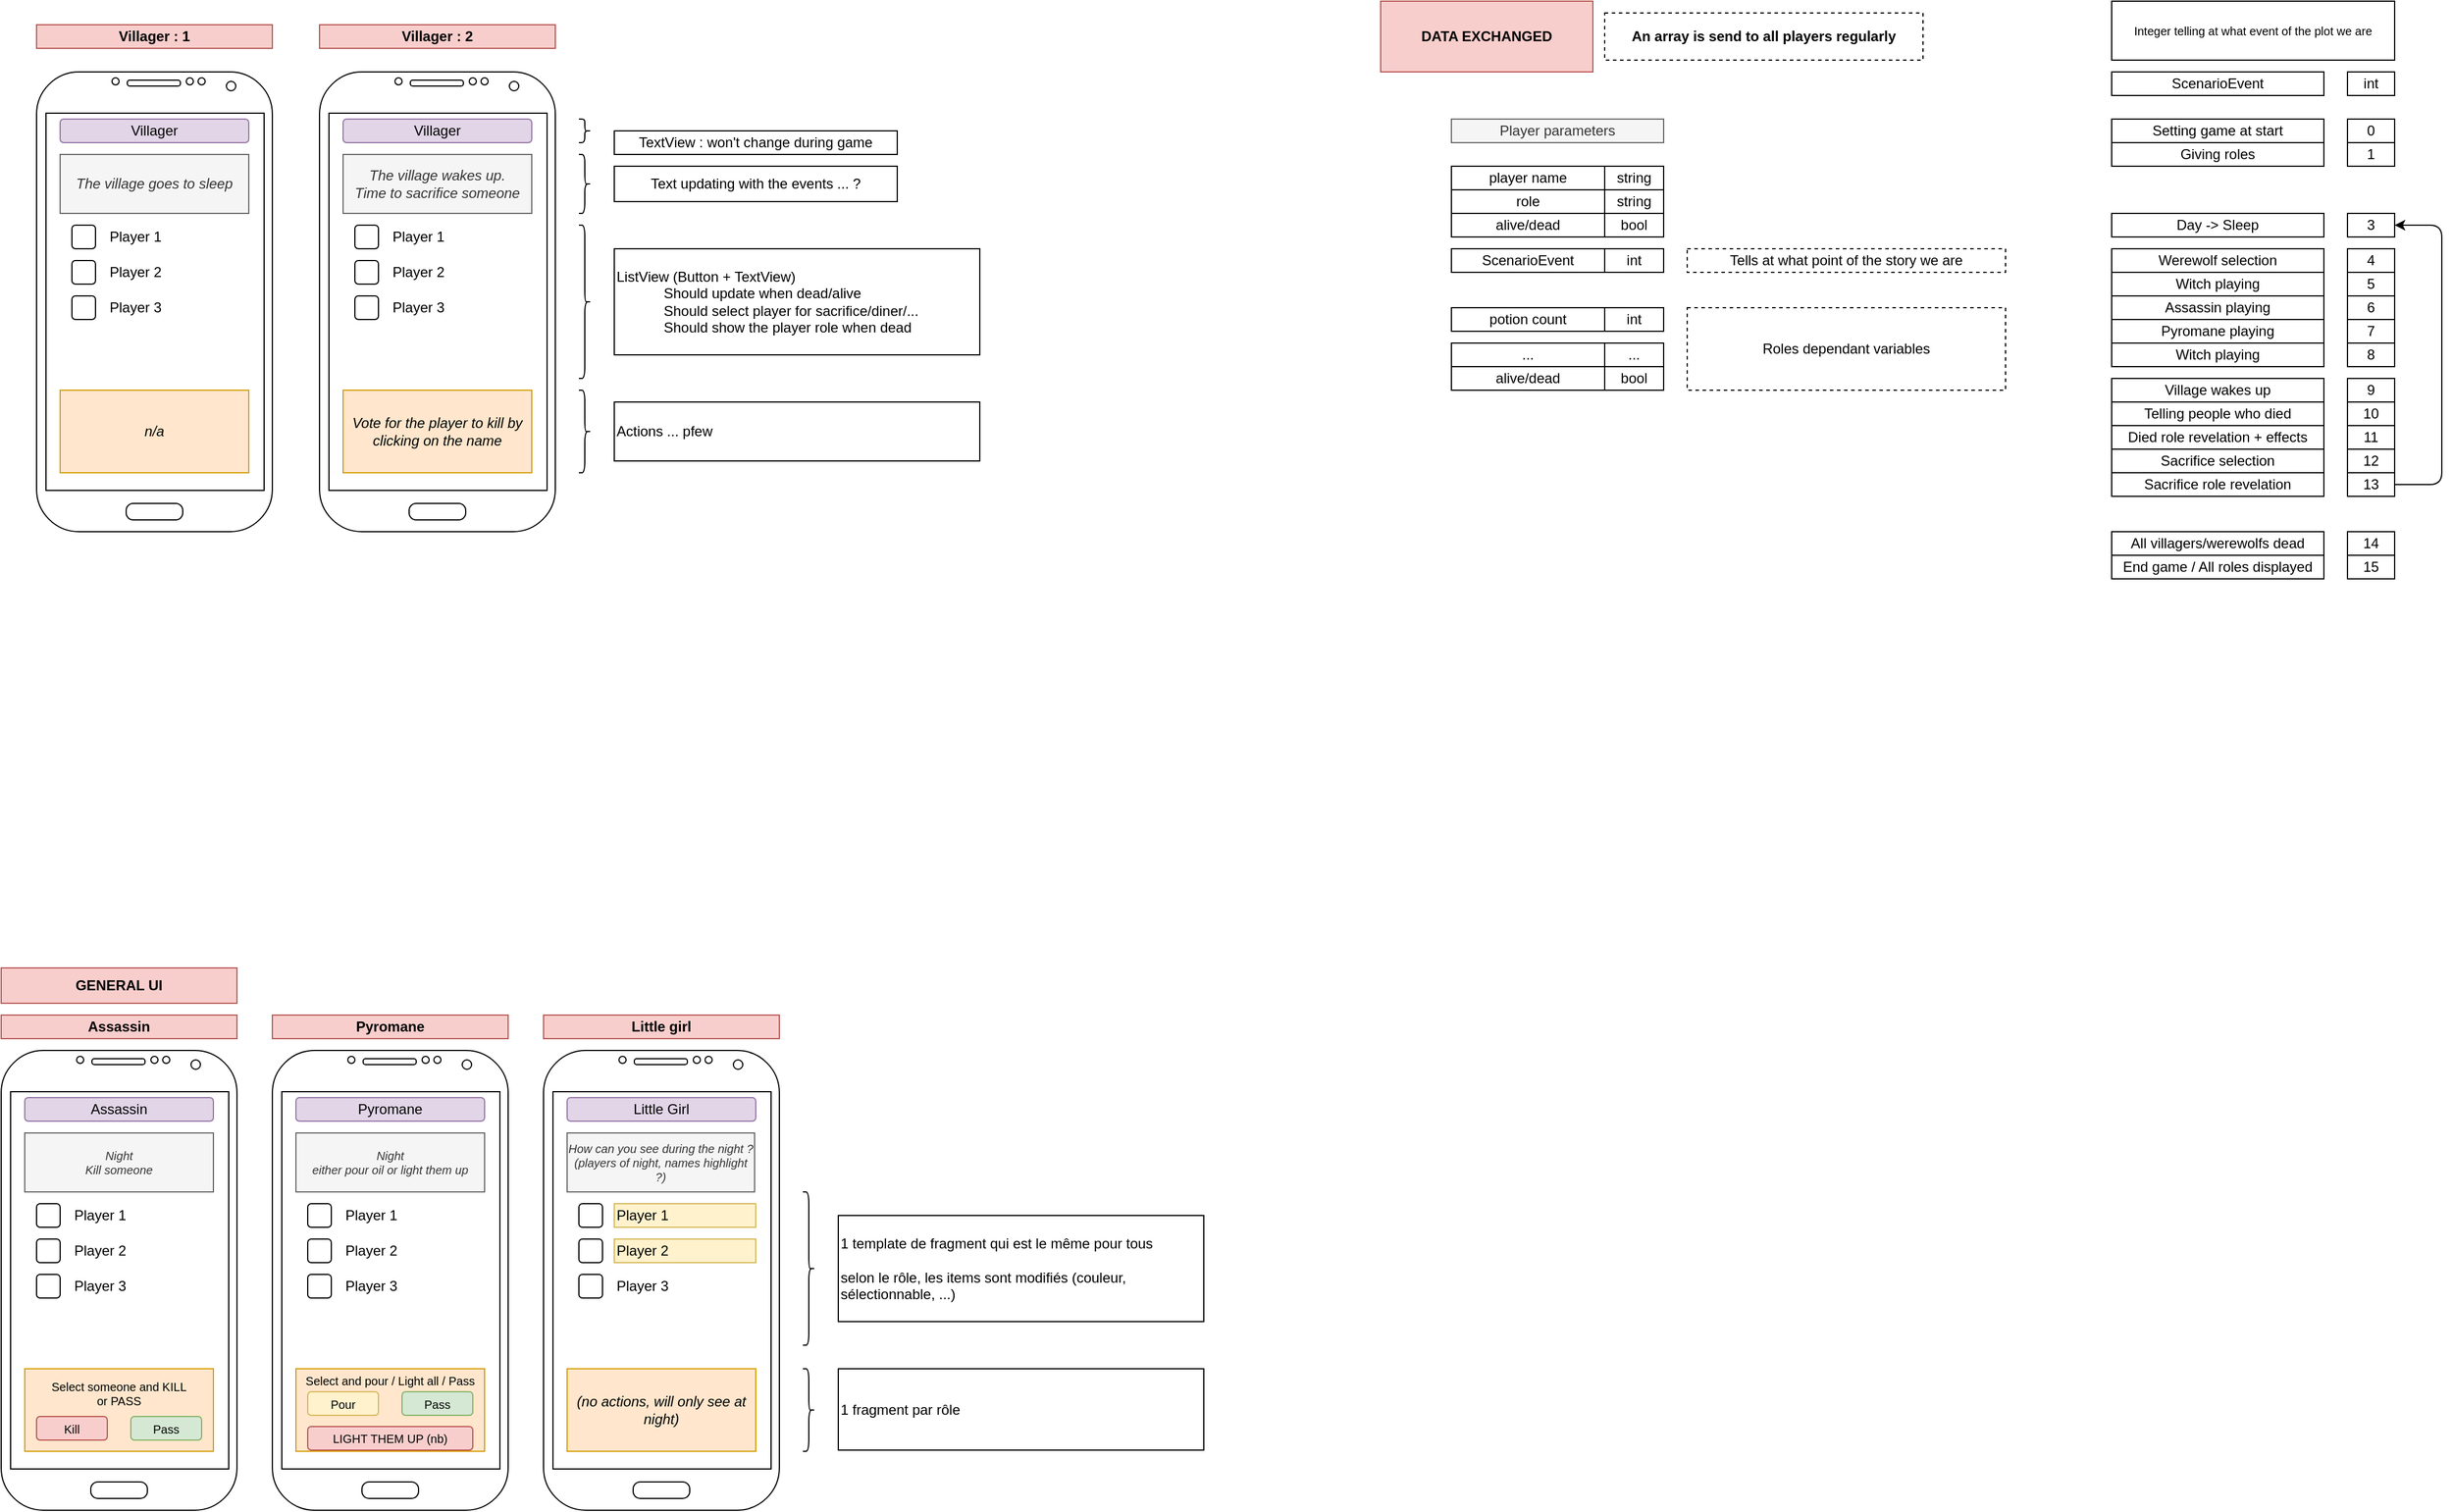 <mxfile version="12.3.2" type="device" pages="1"><diagram id="DQaIDhGSqZXGHXnhg_7c" name="Page-1"><mxGraphModel dx="805" dy="485" grid="1" gridSize="10" guides="1" tooltips="1" connect="1" arrows="1" fold="1" page="1" pageScale="1" pageWidth="1169" pageHeight="827" math="0" shadow="0"><root><mxCell id="0"/><mxCell id="1" parent="0"/><mxCell id="4JyX355zg1brZxcnhIgC-121" value="Villager : 1" style="rounded=0;whiteSpace=wrap;html=1;strokeColor=#b85450;fillColor=#f8cecc;fontStyle=1" parent="1" vertex="1"><mxGeometry x="40" y="40" width="200" height="20" as="geometry"/></mxCell><mxCell id="DynjFdthd-0KNDM1jS9x-1" value="" style="verticalLabelPosition=bottom;verticalAlign=top;html=1;shadow=0;dashed=0;strokeWidth=1;shape=mxgraph.android.phone2;strokeColor=#000000;connectable=0;allowArrows=0;" parent="1" vertex="1"><mxGeometry x="40" y="80" width="200" height="390" as="geometry"/></mxCell><mxCell id="DynjFdthd-0KNDM1jS9x-2" value="Villager" style="rounded=1;whiteSpace=wrap;html=1;fillColor=#e1d5e7;strokeColor=#9673a6;connectable=0;allowArrows=0;" parent="1" vertex="1"><mxGeometry x="60" y="120" width="160" height="20" as="geometry"/></mxCell><mxCell id="DynjFdthd-0KNDM1jS9x-3" value="The village goes to sleep" style="rounded=0;whiteSpace=wrap;html=1;strokeColor=#666666;fontStyle=2;fillColor=#f5f5f5;fontColor=#333333;connectable=0;allowArrows=0;" parent="1" vertex="1"><mxGeometry x="60" y="150" width="160" height="50" as="geometry"/></mxCell><mxCell id="DynjFdthd-0KNDM1jS9x-12" value="n/a" style="rounded=0;whiteSpace=wrap;html=1;strokeColor=#d79b00;fontStyle=2;fillColor=#ffe6cc;connectable=0;allowArrows=0;" parent="1" vertex="1"><mxGeometry x="60" y="350" width="160" height="70" as="geometry"/></mxCell><mxCell id="DynjFdthd-0KNDM1jS9x-14" value="" style="rounded=1;whiteSpace=wrap;html=1;connectable=0;allowArrows=0;" parent="1" vertex="1"><mxGeometry x="70" y="210" width="20" height="20" as="geometry"/></mxCell><mxCell id="DynjFdthd-0KNDM1jS9x-15" value="Player 1" style="text;html=1;strokeColor=none;fillColor=none;align=left;verticalAlign=middle;whiteSpace=wrap;rounded=0;connectable=0;allowArrows=0;" parent="1" vertex="1"><mxGeometry x="100" y="210" width="120" height="20" as="geometry"/></mxCell><mxCell id="DynjFdthd-0KNDM1jS9x-16" value="" style="rounded=1;whiteSpace=wrap;html=1;connectable=0;allowArrows=0;" parent="1" vertex="1"><mxGeometry x="70" y="240" width="20" height="20" as="geometry"/></mxCell><mxCell id="DynjFdthd-0KNDM1jS9x-17" value="Player 2" style="text;html=1;strokeColor=none;fillColor=none;align=left;verticalAlign=middle;whiteSpace=wrap;rounded=0;connectable=0;allowArrows=0;" parent="1" vertex="1"><mxGeometry x="100" y="240" width="120" height="20" as="geometry"/></mxCell><mxCell id="DynjFdthd-0KNDM1jS9x-18" value="" style="rounded=1;whiteSpace=wrap;html=1;connectable=0;allowArrows=0;" parent="1" vertex="1"><mxGeometry x="70" y="270" width="20" height="20" as="geometry"/></mxCell><mxCell id="DynjFdthd-0KNDM1jS9x-19" value="Player 3" style="text;html=1;strokeColor=none;fillColor=none;align=left;verticalAlign=middle;whiteSpace=wrap;rounded=0;connectable=0;allowArrows=0;" parent="1" vertex="1"><mxGeometry x="100" y="270" width="120" height="20" as="geometry"/></mxCell><mxCell id="DynjFdthd-0KNDM1jS9x-20" value="Villager : 2" style="rounded=0;whiteSpace=wrap;html=1;strokeColor=#b85450;fillColor=#f8cecc;fontStyle=1" parent="1" vertex="1"><mxGeometry x="280" y="40" width="200" height="20" as="geometry"/></mxCell><mxCell id="DynjFdthd-0KNDM1jS9x-21" value="" style="verticalLabelPosition=bottom;verticalAlign=top;html=1;shadow=0;dashed=0;strokeWidth=1;shape=mxgraph.android.phone2;strokeColor=#000000;connectable=0;allowArrows=0;" parent="1" vertex="1"><mxGeometry x="280" y="80" width="200" height="390" as="geometry"/></mxCell><mxCell id="DynjFdthd-0KNDM1jS9x-22" value="Villager" style="rounded=1;whiteSpace=wrap;html=1;fillColor=#e1d5e7;strokeColor=#9673a6;connectable=0;allowArrows=0;" parent="1" vertex="1"><mxGeometry x="300" y="120" width="160" height="20" as="geometry"/></mxCell><mxCell id="DynjFdthd-0KNDM1jS9x-23" value="The village wakes up.&lt;br&gt;Time to sacrifice someone" style="rounded=0;whiteSpace=wrap;html=1;strokeColor=#666666;fontStyle=2;fillColor=#f5f5f5;fontColor=#333333;connectable=0;allowArrows=0;" parent="1" vertex="1"><mxGeometry x="300" y="150" width="160" height="50" as="geometry"/></mxCell><mxCell id="DynjFdthd-0KNDM1jS9x-24" value="Vote for the player to kill by clicking on the name" style="rounded=0;whiteSpace=wrap;html=1;strokeColor=#d79b00;fontStyle=2;fillColor=#ffe6cc;connectable=0;allowArrows=0;" parent="1" vertex="1"><mxGeometry x="300" y="350" width="160" height="70" as="geometry"/></mxCell><mxCell id="DynjFdthd-0KNDM1jS9x-25" value="" style="rounded=1;whiteSpace=wrap;html=1;connectable=0;allowArrows=0;" parent="1" vertex="1"><mxGeometry x="310" y="210" width="20" height="20" as="geometry"/></mxCell><mxCell id="DynjFdthd-0KNDM1jS9x-26" value="Player 1" style="text;html=1;strokeColor=none;fillColor=none;align=left;verticalAlign=middle;whiteSpace=wrap;rounded=0;connectable=0;allowArrows=0;" parent="1" vertex="1"><mxGeometry x="340" y="210" width="120" height="20" as="geometry"/></mxCell><mxCell id="DynjFdthd-0KNDM1jS9x-27" value="" style="rounded=1;whiteSpace=wrap;html=1;connectable=0;allowArrows=0;" parent="1" vertex="1"><mxGeometry x="310" y="240" width="20" height="20" as="geometry"/></mxCell><mxCell id="DynjFdthd-0KNDM1jS9x-28" value="Player 2" style="text;html=1;strokeColor=none;fillColor=none;align=left;verticalAlign=middle;whiteSpace=wrap;rounded=0;connectable=0;allowArrows=0;" parent="1" vertex="1"><mxGeometry x="340" y="240" width="120" height="20" as="geometry"/></mxCell><mxCell id="DynjFdthd-0KNDM1jS9x-29" value="" style="rounded=1;whiteSpace=wrap;html=1;connectable=0;allowArrows=0;" parent="1" vertex="1"><mxGeometry x="310" y="270" width="20" height="20" as="geometry"/></mxCell><mxCell id="DynjFdthd-0KNDM1jS9x-30" value="Player 3" style="text;html=1;strokeColor=none;fillColor=none;align=left;verticalAlign=middle;whiteSpace=wrap;rounded=0;connectable=0;allowArrows=0;" parent="1" vertex="1"><mxGeometry x="340" y="270" width="120" height="20" as="geometry"/></mxCell><mxCell id="M9-AxCeogQTz1wiOx3QV-43" value="Player parameters" style="rounded=0;whiteSpace=wrap;html=1;connectable=0;allowArrows=0;fillColor=#f5f5f5;strokeColor=#666666;fontColor=#333333;" parent="1" vertex="1"><mxGeometry x="1240" y="120" width="180" height="20" as="geometry"/></mxCell><mxCell id="M9-AxCeogQTz1wiOx3QV-44" value="role" style="rounded=0;whiteSpace=wrap;html=1;connectable=0;allowArrows=0;" parent="1" vertex="1"><mxGeometry x="1240" y="180" width="130" height="20" as="geometry"/></mxCell><mxCell id="M9-AxCeogQTz1wiOx3QV-45" value="alive/dead" style="rounded=0;whiteSpace=wrap;html=1;connectable=0;allowArrows=0;" parent="1" vertex="1"><mxGeometry x="1240" y="200" width="130" height="20" as="geometry"/></mxCell><mxCell id="M9-AxCeogQTz1wiOx3QV-46" value="string" style="rounded=0;whiteSpace=wrap;html=1;connectable=0;allowArrows=0;" parent="1" vertex="1"><mxGeometry x="1370" y="180" width="50" height="20" as="geometry"/></mxCell><mxCell id="M9-AxCeogQTz1wiOx3QV-47" value="bool" style="rounded=0;whiteSpace=wrap;html=1;connectable=0;allowArrows=0;" parent="1" vertex="1"><mxGeometry x="1370" y="200" width="50" height="20" as="geometry"/></mxCell><mxCell id="M9-AxCeogQTz1wiOx3QV-48" value="player name" style="rounded=0;whiteSpace=wrap;html=1;connectable=0;allowArrows=0;" parent="1" vertex="1"><mxGeometry x="1240" y="160" width="130" height="20" as="geometry"/></mxCell><mxCell id="M9-AxCeogQTz1wiOx3QV-49" value="int" style="rounded=0;whiteSpace=wrap;html=1;connectable=0;allowArrows=0;" parent="1" vertex="1"><mxGeometry x="2000" y="80" width="40" height="20" as="geometry"/></mxCell><mxCell id="M9-AxCeogQTz1wiOx3QV-50" value="..." style="rounded=0;whiteSpace=wrap;html=1;connectable=0;allowArrows=0;" parent="1" vertex="1"><mxGeometry x="1240" y="310" width="130" height="20" as="geometry"/></mxCell><mxCell id="M9-AxCeogQTz1wiOx3QV-51" value="alive/dead" style="rounded=0;whiteSpace=wrap;html=1;connectable=0;allowArrows=0;" parent="1" vertex="1"><mxGeometry x="1240" y="330" width="130" height="20" as="geometry"/></mxCell><mxCell id="M9-AxCeogQTz1wiOx3QV-52" value="..." style="rounded=0;whiteSpace=wrap;html=1;connectable=0;allowArrows=0;" parent="1" vertex="1"><mxGeometry x="1370" y="310" width="50" height="20" as="geometry"/></mxCell><mxCell id="M9-AxCeogQTz1wiOx3QV-53" value="bool" style="rounded=0;whiteSpace=wrap;html=1;connectable=0;allowArrows=0;" parent="1" vertex="1"><mxGeometry x="1370" y="330" width="50" height="20" as="geometry"/></mxCell><mxCell id="M9-AxCeogQTz1wiOx3QV-54" value="potion count" style="rounded=0;whiteSpace=wrap;html=1;connectable=0;allowArrows=0;" parent="1" vertex="1"><mxGeometry x="1240" y="280" width="130" height="20" as="geometry"/></mxCell><mxCell id="M9-AxCeogQTz1wiOx3QV-55" value="int" style="rounded=0;whiteSpace=wrap;html=1;connectable=0;allowArrows=0;" parent="1" vertex="1"><mxGeometry x="1370" y="280" width="50" height="20" as="geometry"/></mxCell><mxCell id="G61o0mXKPyKFc_Xen_vQ-1" value="DATA EXCHANGED" style="rounded=0;whiteSpace=wrap;html=1;fillColor=#f8cecc;strokeColor=#b85450;fontStyle=1;connectable=0;allowArrows=0;" parent="1" vertex="1"><mxGeometry x="1180" y="20" width="180" height="60" as="geometry"/></mxCell><mxCell id="G61o0mXKPyKFc_Xen_vQ-2" value="An array is send to all players regularly" style="text;html=1;strokeColor=#000000;fillColor=none;align=center;verticalAlign=middle;whiteSpace=wrap;rounded=0;dashed=1;fontStyle=1;connectable=0;allowArrows=0;" parent="1" vertex="1"><mxGeometry x="1370" y="30" width="270" height="40" as="geometry"/></mxCell><mxCell id="G61o0mXKPyKFc_Xen_vQ-3" value="ScenarioEvent" style="rounded=0;whiteSpace=wrap;html=1;connectable=0;allowArrows=0;" parent="1" vertex="1"><mxGeometry x="1240" y="230" width="130" height="20" as="geometry"/></mxCell><mxCell id="G61o0mXKPyKFc_Xen_vQ-4" value="int" style="rounded=0;whiteSpace=wrap;html=1;connectable=0;allowArrows=0;" parent="1" vertex="1"><mxGeometry x="1370" y="230" width="50" height="20" as="geometry"/></mxCell><mxCell id="G61o0mXKPyKFc_Xen_vQ-5" value="Tells at what point of the story we are" style="text;html=1;strokeColor=#000000;fillColor=none;align=center;verticalAlign=middle;whiteSpace=wrap;rounded=0;dashed=1;connectable=0;allowArrows=0;" parent="1" vertex="1"><mxGeometry x="1440" y="230" width="270" height="20" as="geometry"/></mxCell><mxCell id="G61o0mXKPyKFc_Xen_vQ-6" value="" style="shape=curlyBracket;whiteSpace=wrap;html=1;rounded=1;strokeColor=#000000;direction=west;connectable=0;allowArrows=0;" parent="1" vertex="1"><mxGeometry x="500" y="120" width="10" height="20" as="geometry"/></mxCell><mxCell id="G61o0mXKPyKFc_Xen_vQ-7" value="ListView (Button + TextView)&lt;br&gt;&lt;blockquote style=&quot;margin: 0 0 0 40px ; border: none ; padding: 0px&quot;&gt;Should update when dead/alive&lt;/blockquote&gt;&lt;blockquote style=&quot;margin: 0 0 0 40px ; border: none ; padding: 0px&quot;&gt;Should select player for sacrifice/diner/...&lt;/blockquote&gt;&lt;blockquote style=&quot;margin: 0 0 0 40px ; border: none ; padding: 0px&quot;&gt;Should show the player role when dead&lt;/blockquote&gt;" style="rounded=0;whiteSpace=wrap;html=1;strokeColor=#000000;connectable=0;allowArrows=0;align=left;" parent="1" vertex="1"><mxGeometry x="530" y="230" width="310" height="90" as="geometry"/></mxCell><mxCell id="G61o0mXKPyKFc_Xen_vQ-8" value="" style="shape=curlyBracket;whiteSpace=wrap;html=1;rounded=1;strokeColor=#000000;direction=west;connectable=0;allowArrows=0;" parent="1" vertex="1"><mxGeometry x="500" y="150" width="10" height="50" as="geometry"/></mxCell><mxCell id="G61o0mXKPyKFc_Xen_vQ-9" value="TextView : won't change during game" style="rounded=0;whiteSpace=wrap;html=1;strokeColor=#000000;connectable=0;allowArrows=0;" parent="1" vertex="1"><mxGeometry x="530" y="130" width="240" height="20" as="geometry"/></mxCell><mxCell id="G61o0mXKPyKFc_Xen_vQ-10" value="" style="shape=curlyBracket;whiteSpace=wrap;html=1;rounded=1;strokeColor=#000000;direction=west;connectable=0;allowArrows=0;" parent="1" vertex="1"><mxGeometry x="500" y="210" width="10" height="130" as="geometry"/></mxCell><mxCell id="G61o0mXKPyKFc_Xen_vQ-11" value="Text updating with the events ... ?" style="rounded=0;whiteSpace=wrap;html=1;strokeColor=#000000;connectable=0;allowArrows=0;" parent="1" vertex="1"><mxGeometry x="530" y="160" width="240" height="30" as="geometry"/></mxCell><mxCell id="G61o0mXKPyKFc_Xen_vQ-12" value="" style="shape=curlyBracket;whiteSpace=wrap;html=1;rounded=1;strokeColor=#000000;direction=west;connectable=0;allowArrows=0;" parent="1" vertex="1"><mxGeometry x="500" y="350" width="10" height="70" as="geometry"/></mxCell><mxCell id="G61o0mXKPyKFc_Xen_vQ-13" value="Actions ... pfew" style="rounded=0;whiteSpace=wrap;html=1;strokeColor=#000000;connectable=0;allowArrows=0;align=left;" parent="1" vertex="1"><mxGeometry x="530" y="360" width="310" height="50" as="geometry"/></mxCell><mxCell id="jTvADLYoai-du20dsdzP-23" value="Assassin" style="rounded=0;whiteSpace=wrap;html=1;strokeColor=#b85450;fillColor=#f8cecc;fontStyle=1" parent="1" vertex="1"><mxGeometry x="10" y="880" width="200" height="20" as="geometry"/></mxCell><mxCell id="jTvADLYoai-du20dsdzP-24" value="" style="verticalLabelPosition=bottom;verticalAlign=top;html=1;shadow=0;dashed=0;strokeWidth=1;shape=mxgraph.android.phone2;strokeColor=#000000;connectable=0;allowArrows=0;" parent="1" vertex="1"><mxGeometry x="10" y="910" width="200" height="390" as="geometry"/></mxCell><mxCell id="jTvADLYoai-du20dsdzP-25" value="Assassin" style="rounded=1;whiteSpace=wrap;html=1;fillColor=#e1d5e7;strokeColor=#9673a6;connectable=0;allowArrows=0;" parent="1" vertex="1"><mxGeometry x="30" y="950" width="160" height="20" as="geometry"/></mxCell><mxCell id="jTvADLYoai-du20dsdzP-26" value="Night&lt;br&gt;Kill someone" style="rounded=0;whiteSpace=wrap;html=1;strokeColor=#666666;fontStyle=2;fillColor=#f5f5f5;fontColor=#333333;connectable=0;allowArrows=0;fontSize=10;" parent="1" vertex="1"><mxGeometry x="30" y="980" width="160" height="50" as="geometry"/></mxCell><mxCell id="jTvADLYoai-du20dsdzP-27" value="" style="rounded=0;whiteSpace=wrap;html=1;strokeColor=#d79b00;fontStyle=2;fillColor=#ffe6cc;connectable=0;allowArrows=0;" parent="1" vertex="1"><mxGeometry x="30" y="1180" width="160" height="70" as="geometry"/></mxCell><mxCell id="jTvADLYoai-du20dsdzP-28" value="" style="rounded=1;whiteSpace=wrap;html=1;connectable=0;allowArrows=0;" parent="1" vertex="1"><mxGeometry x="40" y="1040" width="20" height="20" as="geometry"/></mxCell><mxCell id="jTvADLYoai-du20dsdzP-29" value="Player 1" style="text;html=1;strokeColor=none;fillColor=none;align=left;verticalAlign=middle;whiteSpace=wrap;rounded=0;connectable=0;allowArrows=0;" parent="1" vertex="1"><mxGeometry x="70" y="1040" width="120" height="20" as="geometry"/></mxCell><mxCell id="jTvADLYoai-du20dsdzP-30" value="" style="rounded=1;whiteSpace=wrap;html=1;connectable=0;allowArrows=0;" parent="1" vertex="1"><mxGeometry x="40" y="1070" width="20" height="20" as="geometry"/></mxCell><mxCell id="jTvADLYoai-du20dsdzP-31" value="Player 2" style="text;html=1;strokeColor=none;fillColor=none;align=left;verticalAlign=middle;whiteSpace=wrap;rounded=0;connectable=0;allowArrows=0;" parent="1" vertex="1"><mxGeometry x="70" y="1070" width="120" height="20" as="geometry"/></mxCell><mxCell id="jTvADLYoai-du20dsdzP-32" value="" style="rounded=1;whiteSpace=wrap;html=1;connectable=0;allowArrows=0;" parent="1" vertex="1"><mxGeometry x="40" y="1100" width="20" height="20" as="geometry"/></mxCell><mxCell id="jTvADLYoai-du20dsdzP-33" value="Player 3" style="text;html=1;strokeColor=none;fillColor=none;align=left;verticalAlign=middle;whiteSpace=wrap;rounded=0;connectable=0;allowArrows=0;" parent="1" vertex="1"><mxGeometry x="70" y="1100" width="120" height="20" as="geometry"/></mxCell><mxCell id="jTvADLYoai-du20dsdzP-34" value="GENERAL UI" style="rounded=0;whiteSpace=wrap;html=1;strokeColor=#b85450;fillColor=#f8cecc;fontStyle=1" parent="1" vertex="1"><mxGeometry x="10" y="840" width="200" height="30" as="geometry"/></mxCell><mxCell id="jTvADLYoai-du20dsdzP-35" value="Pyromane" style="rounded=0;whiteSpace=wrap;html=1;strokeColor=#b85450;fillColor=#f8cecc;fontStyle=1" parent="1" vertex="1"><mxGeometry x="240" y="880" width="200" height="20" as="geometry"/></mxCell><mxCell id="jTvADLYoai-du20dsdzP-36" value="" style="verticalLabelPosition=bottom;verticalAlign=top;html=1;shadow=0;dashed=0;strokeWidth=1;shape=mxgraph.android.phone2;strokeColor=#000000;connectable=0;allowArrows=0;" parent="1" vertex="1"><mxGeometry x="240" y="910" width="200" height="390" as="geometry"/></mxCell><mxCell id="jTvADLYoai-du20dsdzP-37" value="Pyromane" style="rounded=1;whiteSpace=wrap;html=1;fillColor=#e1d5e7;strokeColor=#9673a6;connectable=0;allowArrows=0;" parent="1" vertex="1"><mxGeometry x="260" y="950" width="160" height="20" as="geometry"/></mxCell><mxCell id="jTvADLYoai-du20dsdzP-38" value="Night&lt;br style=&quot;font-size: 10px;&quot;&gt;either pour oil or light them up" style="rounded=0;whiteSpace=wrap;html=1;strokeColor=#666666;fontStyle=2;fillColor=#f5f5f5;fontColor=#333333;connectable=0;allowArrows=0;fontSize=10;" parent="1" vertex="1"><mxGeometry x="260" y="980" width="160" height="50" as="geometry"/></mxCell><mxCell id="jTvADLYoai-du20dsdzP-39" value="" style="rounded=0;whiteSpace=wrap;html=1;strokeColor=#d79b00;fontStyle=2;fillColor=#ffe6cc;connectable=0;allowArrows=0;" parent="1" vertex="1"><mxGeometry x="260" y="1180" width="160" height="70" as="geometry"/></mxCell><mxCell id="jTvADLYoai-du20dsdzP-40" value="" style="rounded=1;whiteSpace=wrap;html=1;connectable=0;allowArrows=0;" parent="1" vertex="1"><mxGeometry x="270" y="1040" width="20" height="20" as="geometry"/></mxCell><mxCell id="jTvADLYoai-du20dsdzP-41" value="Player 1" style="text;html=1;strokeColor=none;fillColor=none;align=left;verticalAlign=middle;whiteSpace=wrap;rounded=0;connectable=0;allowArrows=0;" parent="1" vertex="1"><mxGeometry x="300" y="1040" width="120" height="20" as="geometry"/></mxCell><mxCell id="jTvADLYoai-du20dsdzP-42" value="" style="rounded=1;whiteSpace=wrap;html=1;connectable=0;allowArrows=0;" parent="1" vertex="1"><mxGeometry x="270" y="1070" width="20" height="20" as="geometry"/></mxCell><mxCell id="jTvADLYoai-du20dsdzP-43" value="Player 2" style="text;html=1;strokeColor=none;fillColor=none;align=left;verticalAlign=middle;whiteSpace=wrap;rounded=0;connectable=0;allowArrows=0;" parent="1" vertex="1"><mxGeometry x="300" y="1070" width="120" height="20" as="geometry"/></mxCell><mxCell id="jTvADLYoai-du20dsdzP-44" value="" style="rounded=1;whiteSpace=wrap;html=1;connectable=0;allowArrows=0;" parent="1" vertex="1"><mxGeometry x="270" y="1100" width="20" height="20" as="geometry"/></mxCell><mxCell id="jTvADLYoai-du20dsdzP-45" value="Player 3" style="text;html=1;strokeColor=none;fillColor=none;align=left;verticalAlign=middle;whiteSpace=wrap;rounded=0;connectable=0;allowArrows=0;" parent="1" vertex="1"><mxGeometry x="300" y="1100" width="120" height="20" as="geometry"/></mxCell><mxCell id="jTvADLYoai-du20dsdzP-46" value="Little girl" style="rounded=0;whiteSpace=wrap;html=1;strokeColor=#b85450;fillColor=#f8cecc;fontStyle=1" parent="1" vertex="1"><mxGeometry x="470" y="880" width="200" height="20" as="geometry"/></mxCell><mxCell id="jTvADLYoai-du20dsdzP-47" value="" style="verticalLabelPosition=bottom;verticalAlign=top;html=1;shadow=0;dashed=0;strokeWidth=1;shape=mxgraph.android.phone2;strokeColor=#000000;connectable=0;allowArrows=0;" parent="1" vertex="1"><mxGeometry x="470" y="910" width="200" height="390" as="geometry"/></mxCell><mxCell id="jTvADLYoai-du20dsdzP-48" value="Little Girl" style="rounded=1;whiteSpace=wrap;html=1;fillColor=#e1d5e7;strokeColor=#9673a6;connectable=0;allowArrows=0;" parent="1" vertex="1"><mxGeometry x="490" y="950" width="160" height="20" as="geometry"/></mxCell><mxCell id="jTvADLYoai-du20dsdzP-49" value="How can you see during the night ?&lt;br style=&quot;font-size: 10px;&quot;&gt;(players of night, names highlight ?)" style="rounded=0;whiteSpace=wrap;html=1;strokeColor=#666666;fontStyle=2;fillColor=#f5f5f5;fontColor=#333333;connectable=0;allowArrows=0;fontSize=10;" parent="1" vertex="1"><mxGeometry x="490" y="980" width="159" height="50" as="geometry"/></mxCell><mxCell id="jTvADLYoai-du20dsdzP-50" value="(no actions, will only see at night)" style="rounded=0;whiteSpace=wrap;html=1;strokeColor=#d79b00;fontStyle=2;fillColor=#ffe6cc;connectable=0;allowArrows=0;" parent="1" vertex="1"><mxGeometry x="490" y="1180" width="160" height="70" as="geometry"/></mxCell><mxCell id="jTvADLYoai-du20dsdzP-51" value="" style="rounded=1;whiteSpace=wrap;html=1;connectable=0;allowArrows=0;" parent="1" vertex="1"><mxGeometry x="500" y="1040" width="20" height="20" as="geometry"/></mxCell><mxCell id="jTvADLYoai-du20dsdzP-52" value="Player 1" style="text;html=1;strokeColor=#d6b656;fillColor=#fff2cc;align=left;verticalAlign=middle;whiteSpace=wrap;rounded=0;connectable=0;allowArrows=0;" parent="1" vertex="1"><mxGeometry x="530" y="1040" width="120" height="20" as="geometry"/></mxCell><mxCell id="jTvADLYoai-du20dsdzP-53" value="" style="rounded=1;whiteSpace=wrap;html=1;connectable=0;allowArrows=0;" parent="1" vertex="1"><mxGeometry x="500" y="1070" width="20" height="20" as="geometry"/></mxCell><mxCell id="jTvADLYoai-du20dsdzP-54" value="Player 2" style="text;html=1;strokeColor=#d6b656;fillColor=#fff2cc;align=left;verticalAlign=middle;whiteSpace=wrap;rounded=0;connectable=0;allowArrows=0;" parent="1" vertex="1"><mxGeometry x="530" y="1070" width="120" height="20" as="geometry"/></mxCell><mxCell id="jTvADLYoai-du20dsdzP-55" value="" style="rounded=1;whiteSpace=wrap;html=1;connectable=0;allowArrows=0;" parent="1" vertex="1"><mxGeometry x="500" y="1100" width="20" height="20" as="geometry"/></mxCell><mxCell id="jTvADLYoai-du20dsdzP-56" value="Player 3" style="text;html=1;strokeColor=none;fillColor=none;align=left;verticalAlign=middle;whiteSpace=wrap;rounded=0;connectable=0;allowArrows=0;" parent="1" vertex="1"><mxGeometry x="530" y="1100" width="120" height="20" as="geometry"/></mxCell><mxCell id="jTvADLYoai-du20dsdzP-57" value="Kill" style="rounded=1;whiteSpace=wrap;html=1;fontSize=10;connectable=0;allowArrows=0;fillColor=#f8cecc;strokeColor=#b85450;" parent="1" vertex="1"><mxGeometry x="40" y="1220.5" width="60" height="20" as="geometry"/></mxCell><mxCell id="jTvADLYoai-du20dsdzP-59" value="Pass" style="rounded=1;whiteSpace=wrap;html=1;fontSize=10;connectable=0;allowArrows=0;fillColor=#d5e8d4;strokeColor=#82b366;" parent="1" vertex="1"><mxGeometry x="120" y="1220.5" width="60" height="20" as="geometry"/></mxCell><mxCell id="jTvADLYoai-du20dsdzP-60" value="Select someone and KILL&lt;br&gt;or PASS" style="text;html=1;strokeColor=none;fillColor=none;align=center;verticalAlign=middle;whiteSpace=wrap;rounded=0;fontSize=10;" parent="1" vertex="1"><mxGeometry x="30" y="1180.5" width="160" height="40" as="geometry"/></mxCell><mxCell id="jTvADLYoai-du20dsdzP-62" value="Pour" style="rounded=1;whiteSpace=wrap;html=1;fontSize=10;connectable=0;allowArrows=0;fillColor=#fff2cc;strokeColor=#d6b656;" parent="1" vertex="1"><mxGeometry x="270" y="1199.5" width="60" height="20" as="geometry"/></mxCell><mxCell id="jTvADLYoai-du20dsdzP-63" value="Pass" style="rounded=1;whiteSpace=wrap;html=1;fontSize=10;connectable=0;allowArrows=0;fillColor=#d5e8d4;strokeColor=#82b366;" parent="1" vertex="1"><mxGeometry x="350" y="1199.5" width="60" height="20" as="geometry"/></mxCell><mxCell id="jTvADLYoai-du20dsdzP-64" value="Select and pour / Light all / Pass" style="text;html=1;strokeColor=none;fillColor=none;align=center;verticalAlign=middle;whiteSpace=wrap;rounded=0;fontSize=10;" parent="1" vertex="1"><mxGeometry x="260" y="1180" width="160" height="19" as="geometry"/></mxCell><mxCell id="jTvADLYoai-du20dsdzP-65" value="LIGHT THEM UP (nb)" style="rounded=1;whiteSpace=wrap;html=1;fontSize=10;connectable=0;allowArrows=0;fillColor=#f8cecc;strokeColor=#b85450;" parent="1" vertex="1"><mxGeometry x="270" y="1229" width="140" height="20" as="geometry"/></mxCell><mxCell id="jTvADLYoai-du20dsdzP-66" value="ScenarioEvent" style="rounded=0;whiteSpace=wrap;html=1;connectable=0;allowArrows=0;" parent="1" vertex="1"><mxGeometry x="1800" y="80" width="180" height="20" as="geometry"/></mxCell><mxCell id="jTvADLYoai-du20dsdzP-67" value="string" style="rounded=0;whiteSpace=wrap;html=1;connectable=0;allowArrows=0;" parent="1" vertex="1"><mxGeometry x="1370" y="160" width="50" height="20" as="geometry"/></mxCell><mxCell id="jTvADLYoai-du20dsdzP-68" value="Integer telling at what event of the plot we are" style="text;html=1;strokeColor=#000000;fillColor=none;align=center;verticalAlign=middle;whiteSpace=wrap;rounded=0;fontSize=10;connectable=0;allowArrows=0;" parent="1" vertex="1"><mxGeometry x="1800" y="20" width="240" height="50" as="geometry"/></mxCell><mxCell id="jTvADLYoai-du20dsdzP-69" value="0" style="rounded=0;whiteSpace=wrap;html=1;connectable=0;allowArrows=0;" parent="1" vertex="1"><mxGeometry x="2000" y="120" width="40" height="20" as="geometry"/></mxCell><mxCell id="jTvADLYoai-du20dsdzP-70" value="Setting game at start" style="rounded=0;whiteSpace=wrap;html=1;connectable=0;allowArrows=0;" parent="1" vertex="1"><mxGeometry x="1800" y="120" width="180" height="20" as="geometry"/></mxCell><mxCell id="jTvADLYoai-du20dsdzP-71" value="1" style="rounded=0;whiteSpace=wrap;html=1;connectable=0;allowArrows=0;" parent="1" vertex="1"><mxGeometry x="2000" y="140" width="40" height="20" as="geometry"/></mxCell><mxCell id="jTvADLYoai-du20dsdzP-72" value="Giving roles" style="rounded=0;whiteSpace=wrap;html=1;connectable=0;allowArrows=0;" parent="1" vertex="1"><mxGeometry x="1800" y="140" width="180" height="20" as="geometry"/></mxCell><mxCell id="jTvADLYoai-du20dsdzP-73" value="3" style="rounded=0;whiteSpace=wrap;html=1;connectable=0;allowArrows=0;" parent="1" vertex="1"><mxGeometry x="2000" y="200" width="40" height="20" as="geometry"/></mxCell><mxCell id="jTvADLYoai-du20dsdzP-74" value="Day -&amp;gt; Sleep" style="rounded=0;whiteSpace=wrap;html=1;connectable=0;allowArrows=0;" parent="1" vertex="1"><mxGeometry x="1800" y="200" width="180" height="20" as="geometry"/></mxCell><mxCell id="jTvADLYoai-du20dsdzP-75" value="4" style="rounded=0;whiteSpace=wrap;html=1;connectable=0;allowArrows=0;" parent="1" vertex="1"><mxGeometry x="2000" y="230" width="40" height="20" as="geometry"/></mxCell><mxCell id="jTvADLYoai-du20dsdzP-76" value="Werewolf selection" style="rounded=0;whiteSpace=wrap;html=1;connectable=0;allowArrows=0;" parent="1" vertex="1"><mxGeometry x="1800" y="230" width="180" height="20" as="geometry"/></mxCell><mxCell id="jTvADLYoai-du20dsdzP-77" value="5" style="rounded=0;whiteSpace=wrap;html=1;connectable=0;allowArrows=0;" parent="1" vertex="1"><mxGeometry x="2000" y="250" width="40" height="20" as="geometry"/></mxCell><mxCell id="jTvADLYoai-du20dsdzP-78" value="Witch playing" style="rounded=0;whiteSpace=wrap;html=1;connectable=0;allowArrows=0;" parent="1" vertex="1"><mxGeometry x="1800" y="250" width="180" height="20" as="geometry"/></mxCell><mxCell id="jTvADLYoai-du20dsdzP-79" value="6" style="rounded=0;whiteSpace=wrap;html=1;connectable=0;allowArrows=0;" parent="1" vertex="1"><mxGeometry x="2000" y="270" width="40" height="20" as="geometry"/></mxCell><mxCell id="jTvADLYoai-du20dsdzP-80" value="Assassin playing" style="rounded=0;whiteSpace=wrap;html=1;connectable=0;allowArrows=0;" parent="1" vertex="1"><mxGeometry x="1800" y="270" width="180" height="20" as="geometry"/></mxCell><mxCell id="jTvADLYoai-du20dsdzP-81" value="7" style="rounded=0;whiteSpace=wrap;html=1;connectable=0;allowArrows=0;" parent="1" vertex="1"><mxGeometry x="2000" y="290" width="40" height="20" as="geometry"/></mxCell><mxCell id="jTvADLYoai-du20dsdzP-82" value="Pyromane playing" style="rounded=0;whiteSpace=wrap;html=1;connectable=0;allowArrows=0;" parent="1" vertex="1"><mxGeometry x="1800" y="290" width="180" height="20" as="geometry"/></mxCell><mxCell id="jTvADLYoai-du20dsdzP-83" value="8" style="rounded=0;whiteSpace=wrap;html=1;connectable=0;allowArrows=0;" parent="1" vertex="1"><mxGeometry x="2000" y="310" width="40" height="20" as="geometry"/></mxCell><mxCell id="jTvADLYoai-du20dsdzP-84" value="Witch playing" style="rounded=0;whiteSpace=wrap;html=1;connectable=0;allowArrows=0;" parent="1" vertex="1"><mxGeometry x="1800" y="310" width="180" height="20" as="geometry"/></mxCell><mxCell id="jTvADLYoai-du20dsdzP-85" value="9" style="rounded=0;whiteSpace=wrap;html=1;connectable=0;allowArrows=0;" parent="1" vertex="1"><mxGeometry x="2000" y="340" width="40" height="20" as="geometry"/></mxCell><mxCell id="jTvADLYoai-du20dsdzP-86" value="Village wakes up" style="rounded=0;whiteSpace=wrap;html=1;connectable=0;allowArrows=0;" parent="1" vertex="1"><mxGeometry x="1800" y="340" width="180" height="20" as="geometry"/></mxCell><mxCell id="jTvADLYoai-du20dsdzP-87" value="10" style="rounded=0;whiteSpace=wrap;html=1;connectable=0;allowArrows=0;" parent="1" vertex="1"><mxGeometry x="2000" y="360" width="40" height="20" as="geometry"/></mxCell><mxCell id="jTvADLYoai-du20dsdzP-88" value="Telling people who died" style="rounded=0;whiteSpace=wrap;html=1;connectable=0;allowArrows=0;" parent="1" vertex="1"><mxGeometry x="1800" y="360" width="180" height="20" as="geometry"/></mxCell><mxCell id="jTvADLYoai-du20dsdzP-89" value="11" style="rounded=0;whiteSpace=wrap;html=1;connectable=0;allowArrows=0;" parent="1" vertex="1"><mxGeometry x="2000" y="380" width="40" height="20" as="geometry"/></mxCell><mxCell id="jTvADLYoai-du20dsdzP-90" value="Died role revelation + effects" style="rounded=0;whiteSpace=wrap;html=1;connectable=0;allowArrows=0;" parent="1" vertex="1"><mxGeometry x="1800" y="380" width="180" height="20" as="geometry"/></mxCell><mxCell id="jTvADLYoai-du20dsdzP-91" value="12" style="rounded=0;whiteSpace=wrap;html=1;connectable=0;allowArrows=0;" parent="1" vertex="1"><mxGeometry x="2000" y="400" width="40" height="20" as="geometry"/></mxCell><mxCell id="jTvADLYoai-du20dsdzP-92" value="Sacrifice selection" style="rounded=0;whiteSpace=wrap;html=1;connectable=0;allowArrows=0;" parent="1" vertex="1"><mxGeometry x="1800" y="400" width="180" height="20" as="geometry"/></mxCell><mxCell id="jTvADLYoai-du20dsdzP-93" value="13" style="rounded=0;whiteSpace=wrap;html=1;connectable=0;allowArrows=0;" parent="1" vertex="1"><mxGeometry x="2000" y="420" width="40" height="20" as="geometry"/></mxCell><mxCell id="jTvADLYoai-du20dsdzP-94" value="Sacrifice role revelation" style="rounded=0;whiteSpace=wrap;html=1;connectable=0;allowArrows=0;" parent="1" vertex="1"><mxGeometry x="1800" y="420" width="180" height="20" as="geometry"/></mxCell><mxCell id="jTvADLYoai-du20dsdzP-95" value="14" style="rounded=0;whiteSpace=wrap;html=1;connectable=0;allowArrows=0;" parent="1" vertex="1"><mxGeometry x="2000" y="470" width="40" height="20" as="geometry"/></mxCell><mxCell id="jTvADLYoai-du20dsdzP-96" value="All villagers/werewolfs dead" style="rounded=0;whiteSpace=wrap;html=1;connectable=0;allowArrows=0;" parent="1" vertex="1"><mxGeometry x="1800" y="470" width="180" height="20" as="geometry"/></mxCell><mxCell id="jTvADLYoai-du20dsdzP-97" value="15" style="rounded=0;whiteSpace=wrap;html=1;connectable=0;allowArrows=0;" parent="1" vertex="1"><mxGeometry x="2000" y="490" width="40" height="20" as="geometry"/></mxCell><mxCell id="jTvADLYoai-du20dsdzP-98" value="End game / All roles displayed" style="rounded=0;whiteSpace=wrap;html=1;connectable=0;allowArrows=0;" parent="1" vertex="1"><mxGeometry x="1800" y="490" width="180" height="20" as="geometry"/></mxCell><mxCell id="jTvADLYoai-du20dsdzP-99" value="" style="endArrow=classic;html=1;fontSize=10;edgeStyle=orthogonalEdgeStyle;" parent="1" edge="1"><mxGeometry width="50" height="50" relative="1" as="geometry"><mxPoint x="2040" y="430" as="sourcePoint"/><mxPoint x="2040" y="210" as="targetPoint"/><Array as="points"><mxPoint x="2080" y="430"/><mxPoint x="2080" y="210"/><mxPoint x="2040" y="210"/></Array></mxGeometry></mxCell><mxCell id="jTvADLYoai-du20dsdzP-100" value="Roles dependant variables" style="text;html=1;strokeColor=#000000;fillColor=none;align=center;verticalAlign=middle;whiteSpace=wrap;rounded=0;dashed=1;connectable=0;allowArrows=0;" parent="1" vertex="1"><mxGeometry x="1440" y="280" width="270" height="70" as="geometry"/></mxCell><mxCell id="jZkCM4rQnQWrVD1BTiWG-1" value="1 template de fragment qui est le même pour tous&lt;br&gt;&lt;br&gt;selon le rôle, les items sont modifiés (couleur, sélectionnable, ...)" style="rounded=0;whiteSpace=wrap;html=1;strokeColor=#000000;connectable=0;allowArrows=0;align=left;" vertex="1" parent="1"><mxGeometry x="720" y="1050" width="310" height="90" as="geometry"/></mxCell><mxCell id="jZkCM4rQnQWrVD1BTiWG-2" value="" style="shape=curlyBracket;whiteSpace=wrap;html=1;rounded=1;strokeColor=#000000;direction=west;connectable=0;allowArrows=0;" vertex="1" parent="1"><mxGeometry x="690" y="1030" width="10" height="130" as="geometry"/></mxCell><mxCell id="jZkCM4rQnQWrVD1BTiWG-3" value="" style="shape=curlyBracket;whiteSpace=wrap;html=1;rounded=1;strokeColor=#000000;direction=west;connectable=0;allowArrows=0;" vertex="1" parent="1"><mxGeometry x="690" y="1180" width="10" height="70" as="geometry"/></mxCell><mxCell id="jZkCM4rQnQWrVD1BTiWG-4" value="1 fragment par rôle" style="rounded=0;whiteSpace=wrap;html=1;strokeColor=#000000;connectable=0;allowArrows=0;align=left;" vertex="1" parent="1"><mxGeometry x="720" y="1180" width="310" height="69" as="geometry"/></mxCell></root></mxGraphModel></diagram></mxfile>